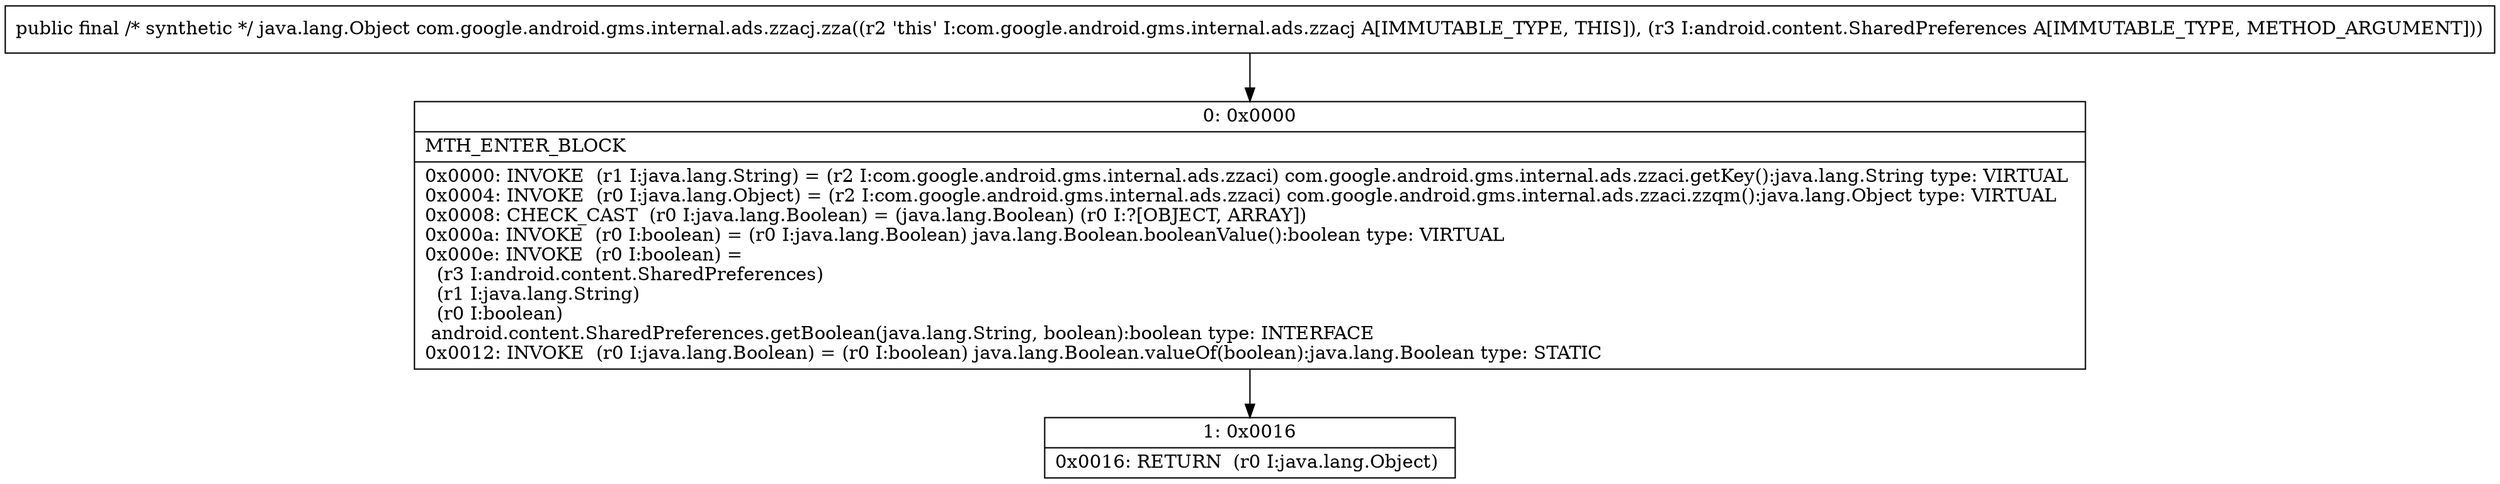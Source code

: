 digraph "CFG forcom.google.android.gms.internal.ads.zzacj.zza(Landroid\/content\/SharedPreferences;)Ljava\/lang\/Object;" {
Node_0 [shape=record,label="{0\:\ 0x0000|MTH_ENTER_BLOCK\l|0x0000: INVOKE  (r1 I:java.lang.String) = (r2 I:com.google.android.gms.internal.ads.zzaci) com.google.android.gms.internal.ads.zzaci.getKey():java.lang.String type: VIRTUAL \l0x0004: INVOKE  (r0 I:java.lang.Object) = (r2 I:com.google.android.gms.internal.ads.zzaci) com.google.android.gms.internal.ads.zzaci.zzqm():java.lang.Object type: VIRTUAL \l0x0008: CHECK_CAST  (r0 I:java.lang.Boolean) = (java.lang.Boolean) (r0 I:?[OBJECT, ARRAY]) \l0x000a: INVOKE  (r0 I:boolean) = (r0 I:java.lang.Boolean) java.lang.Boolean.booleanValue():boolean type: VIRTUAL \l0x000e: INVOKE  (r0 I:boolean) = \l  (r3 I:android.content.SharedPreferences)\l  (r1 I:java.lang.String)\l  (r0 I:boolean)\l android.content.SharedPreferences.getBoolean(java.lang.String, boolean):boolean type: INTERFACE \l0x0012: INVOKE  (r0 I:java.lang.Boolean) = (r0 I:boolean) java.lang.Boolean.valueOf(boolean):java.lang.Boolean type: STATIC \l}"];
Node_1 [shape=record,label="{1\:\ 0x0016|0x0016: RETURN  (r0 I:java.lang.Object) \l}"];
MethodNode[shape=record,label="{public final \/* synthetic *\/ java.lang.Object com.google.android.gms.internal.ads.zzacj.zza((r2 'this' I:com.google.android.gms.internal.ads.zzacj A[IMMUTABLE_TYPE, THIS]), (r3 I:android.content.SharedPreferences A[IMMUTABLE_TYPE, METHOD_ARGUMENT])) }"];
MethodNode -> Node_0;
Node_0 -> Node_1;
}

